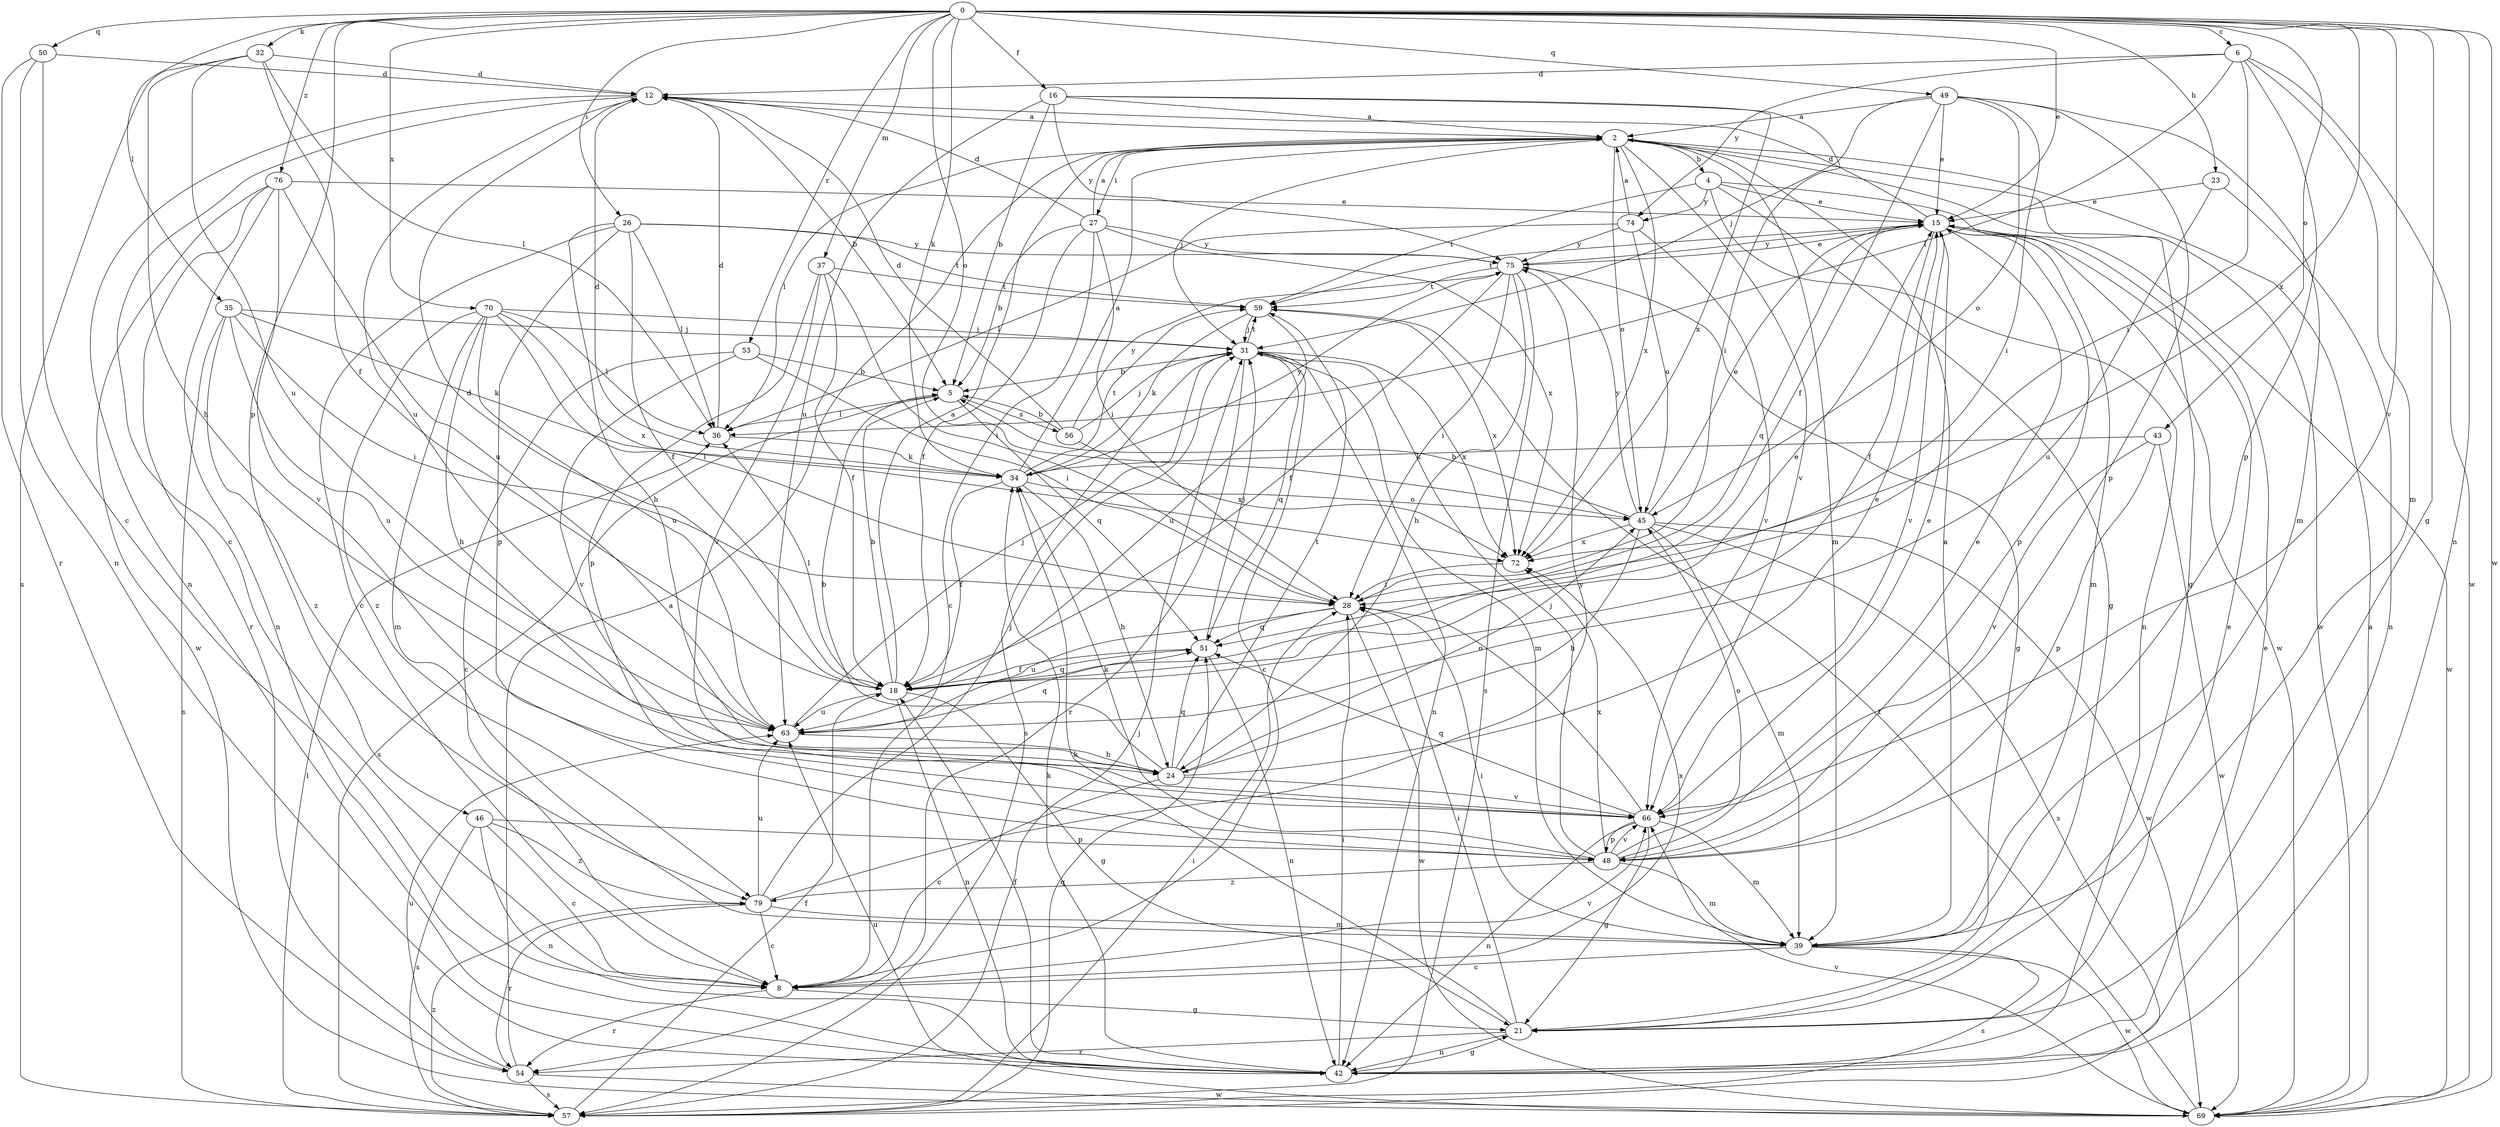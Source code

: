 strict digraph  {
0;
2;
4;
5;
6;
8;
12;
15;
16;
18;
21;
23;
24;
26;
27;
28;
31;
32;
34;
35;
36;
37;
39;
42;
43;
45;
46;
48;
49;
50;
51;
53;
54;
56;
57;
59;
63;
66;
69;
70;
72;
74;
75;
76;
79;
0 -> 6  [label=c];
0 -> 15  [label=e];
0 -> 16  [label=f];
0 -> 21  [label=g];
0 -> 23  [label=h];
0 -> 26  [label=i];
0 -> 32  [label=k];
0 -> 34  [label=k];
0 -> 35  [label=l];
0 -> 37  [label=m];
0 -> 42  [label=n];
0 -> 43  [label=o];
0 -> 45  [label=o];
0 -> 46  [label=p];
0 -> 49  [label=q];
0 -> 50  [label=q];
0 -> 53  [label=r];
0 -> 66  [label=v];
0 -> 69  [label=w];
0 -> 70  [label=x];
0 -> 72  [label=x];
0 -> 76  [label=z];
2 -> 4  [label=b];
2 -> 21  [label=g];
2 -> 27  [label=i];
2 -> 31  [label=j];
2 -> 36  [label=l];
2 -> 39  [label=m];
2 -> 45  [label=o];
2 -> 66  [label=v];
2 -> 69  [label=w];
2 -> 72  [label=x];
4 -> 15  [label=e];
4 -> 21  [label=g];
4 -> 42  [label=n];
4 -> 59  [label=t];
4 -> 69  [label=w];
4 -> 74  [label=y];
5 -> 36  [label=l];
5 -> 51  [label=q];
5 -> 56  [label=s];
5 -> 57  [label=s];
6 -> 12  [label=d];
6 -> 28  [label=i];
6 -> 36  [label=l];
6 -> 39  [label=m];
6 -> 48  [label=p];
6 -> 69  [label=w];
6 -> 74  [label=y];
8 -> 21  [label=g];
8 -> 54  [label=r];
8 -> 66  [label=v];
8 -> 72  [label=x];
12 -> 2  [label=a];
12 -> 5  [label=b];
12 -> 8  [label=c];
12 -> 42  [label=n];
12 -> 63  [label=u];
15 -> 12  [label=d];
15 -> 18  [label=f];
15 -> 39  [label=m];
15 -> 48  [label=p];
15 -> 51  [label=q];
15 -> 59  [label=t];
15 -> 66  [label=v];
15 -> 69  [label=w];
15 -> 75  [label=y];
16 -> 2  [label=a];
16 -> 5  [label=b];
16 -> 28  [label=i];
16 -> 63  [label=u];
16 -> 72  [label=x];
16 -> 75  [label=y];
18 -> 2  [label=a];
18 -> 5  [label=b];
18 -> 12  [label=d];
18 -> 15  [label=e];
18 -> 21  [label=g];
18 -> 36  [label=l];
18 -> 42  [label=n];
18 -> 51  [label=q];
18 -> 63  [label=u];
21 -> 15  [label=e];
21 -> 28  [label=i];
21 -> 34  [label=k];
21 -> 42  [label=n];
21 -> 54  [label=r];
23 -> 15  [label=e];
23 -> 42  [label=n];
23 -> 63  [label=u];
24 -> 5  [label=b];
24 -> 8  [label=c];
24 -> 15  [label=e];
24 -> 45  [label=o];
24 -> 51  [label=q];
24 -> 59  [label=t];
24 -> 66  [label=v];
26 -> 8  [label=c];
26 -> 18  [label=f];
26 -> 24  [label=h];
26 -> 36  [label=l];
26 -> 48  [label=p];
26 -> 59  [label=t];
26 -> 75  [label=y];
27 -> 2  [label=a];
27 -> 5  [label=b];
27 -> 8  [label=c];
27 -> 12  [label=d];
27 -> 18  [label=f];
27 -> 28  [label=i];
27 -> 72  [label=x];
27 -> 75  [label=y];
28 -> 51  [label=q];
28 -> 63  [label=u];
28 -> 69  [label=w];
31 -> 5  [label=b];
31 -> 8  [label=c];
31 -> 39  [label=m];
31 -> 42  [label=n];
31 -> 51  [label=q];
31 -> 54  [label=r];
31 -> 57  [label=s];
31 -> 59  [label=t];
31 -> 72  [label=x];
32 -> 12  [label=d];
32 -> 18  [label=f];
32 -> 24  [label=h];
32 -> 36  [label=l];
32 -> 57  [label=s];
32 -> 63  [label=u];
34 -> 2  [label=a];
34 -> 12  [label=d];
34 -> 18  [label=f];
34 -> 24  [label=h];
34 -> 45  [label=o];
34 -> 59  [label=t];
34 -> 75  [label=y];
35 -> 28  [label=i];
35 -> 31  [label=j];
35 -> 34  [label=k];
35 -> 57  [label=s];
35 -> 63  [label=u];
35 -> 79  [label=z];
36 -> 12  [label=d];
36 -> 34  [label=k];
37 -> 18  [label=f];
37 -> 28  [label=i];
37 -> 48  [label=p];
37 -> 59  [label=t];
37 -> 66  [label=v];
39 -> 2  [label=a];
39 -> 8  [label=c];
39 -> 28  [label=i];
39 -> 57  [label=s];
39 -> 69  [label=w];
42 -> 15  [label=e];
42 -> 18  [label=f];
42 -> 21  [label=g];
42 -> 28  [label=i];
42 -> 34  [label=k];
43 -> 34  [label=k];
43 -> 48  [label=p];
43 -> 66  [label=v];
43 -> 69  [label=w];
45 -> 5  [label=b];
45 -> 15  [label=e];
45 -> 24  [label=h];
45 -> 39  [label=m];
45 -> 57  [label=s];
45 -> 69  [label=w];
45 -> 72  [label=x];
45 -> 75  [label=y];
46 -> 8  [label=c];
46 -> 42  [label=n];
46 -> 48  [label=p];
46 -> 57  [label=s];
46 -> 79  [label=z];
48 -> 15  [label=e];
48 -> 31  [label=j];
48 -> 34  [label=k];
48 -> 39  [label=m];
48 -> 45  [label=o];
48 -> 66  [label=v];
48 -> 72  [label=x];
48 -> 79  [label=z];
49 -> 2  [label=a];
49 -> 15  [label=e];
49 -> 18  [label=f];
49 -> 28  [label=i];
49 -> 31  [label=j];
49 -> 39  [label=m];
49 -> 45  [label=o];
49 -> 48  [label=p];
50 -> 8  [label=c];
50 -> 12  [label=d];
50 -> 42  [label=n];
50 -> 54  [label=r];
51 -> 18  [label=f];
51 -> 31  [label=j];
51 -> 42  [label=n];
53 -> 5  [label=b];
53 -> 8  [label=c];
53 -> 28  [label=i];
53 -> 66  [label=v];
54 -> 2  [label=a];
54 -> 57  [label=s];
54 -> 63  [label=u];
54 -> 69  [label=w];
56 -> 5  [label=b];
56 -> 12  [label=d];
56 -> 31  [label=j];
56 -> 72  [label=x];
56 -> 75  [label=y];
57 -> 18  [label=f];
57 -> 28  [label=i];
57 -> 31  [label=j];
57 -> 36  [label=l];
57 -> 51  [label=q];
57 -> 79  [label=z];
59 -> 31  [label=j];
59 -> 34  [label=k];
59 -> 63  [label=u];
59 -> 72  [label=x];
63 -> 24  [label=h];
63 -> 31  [label=j];
63 -> 51  [label=q];
66 -> 15  [label=e];
66 -> 21  [label=g];
66 -> 28  [label=i];
66 -> 39  [label=m];
66 -> 42  [label=n];
66 -> 48  [label=p];
66 -> 51  [label=q];
69 -> 2  [label=a];
69 -> 59  [label=t];
69 -> 63  [label=u];
69 -> 66  [label=v];
70 -> 24  [label=h];
70 -> 28  [label=i];
70 -> 31  [label=j];
70 -> 36  [label=l];
70 -> 39  [label=m];
70 -> 63  [label=u];
70 -> 72  [label=x];
70 -> 79  [label=z];
72 -> 28  [label=i];
74 -> 2  [label=a];
74 -> 36  [label=l];
74 -> 45  [label=o];
74 -> 66  [label=v];
74 -> 75  [label=y];
75 -> 15  [label=e];
75 -> 18  [label=f];
75 -> 21  [label=g];
75 -> 24  [label=h];
75 -> 28  [label=i];
75 -> 57  [label=s];
75 -> 59  [label=t];
76 -> 15  [label=e];
76 -> 42  [label=n];
76 -> 54  [label=r];
76 -> 63  [label=u];
76 -> 66  [label=v];
76 -> 69  [label=w];
79 -> 8  [label=c];
79 -> 31  [label=j];
79 -> 39  [label=m];
79 -> 54  [label=r];
79 -> 63  [label=u];
79 -> 75  [label=y];
}

